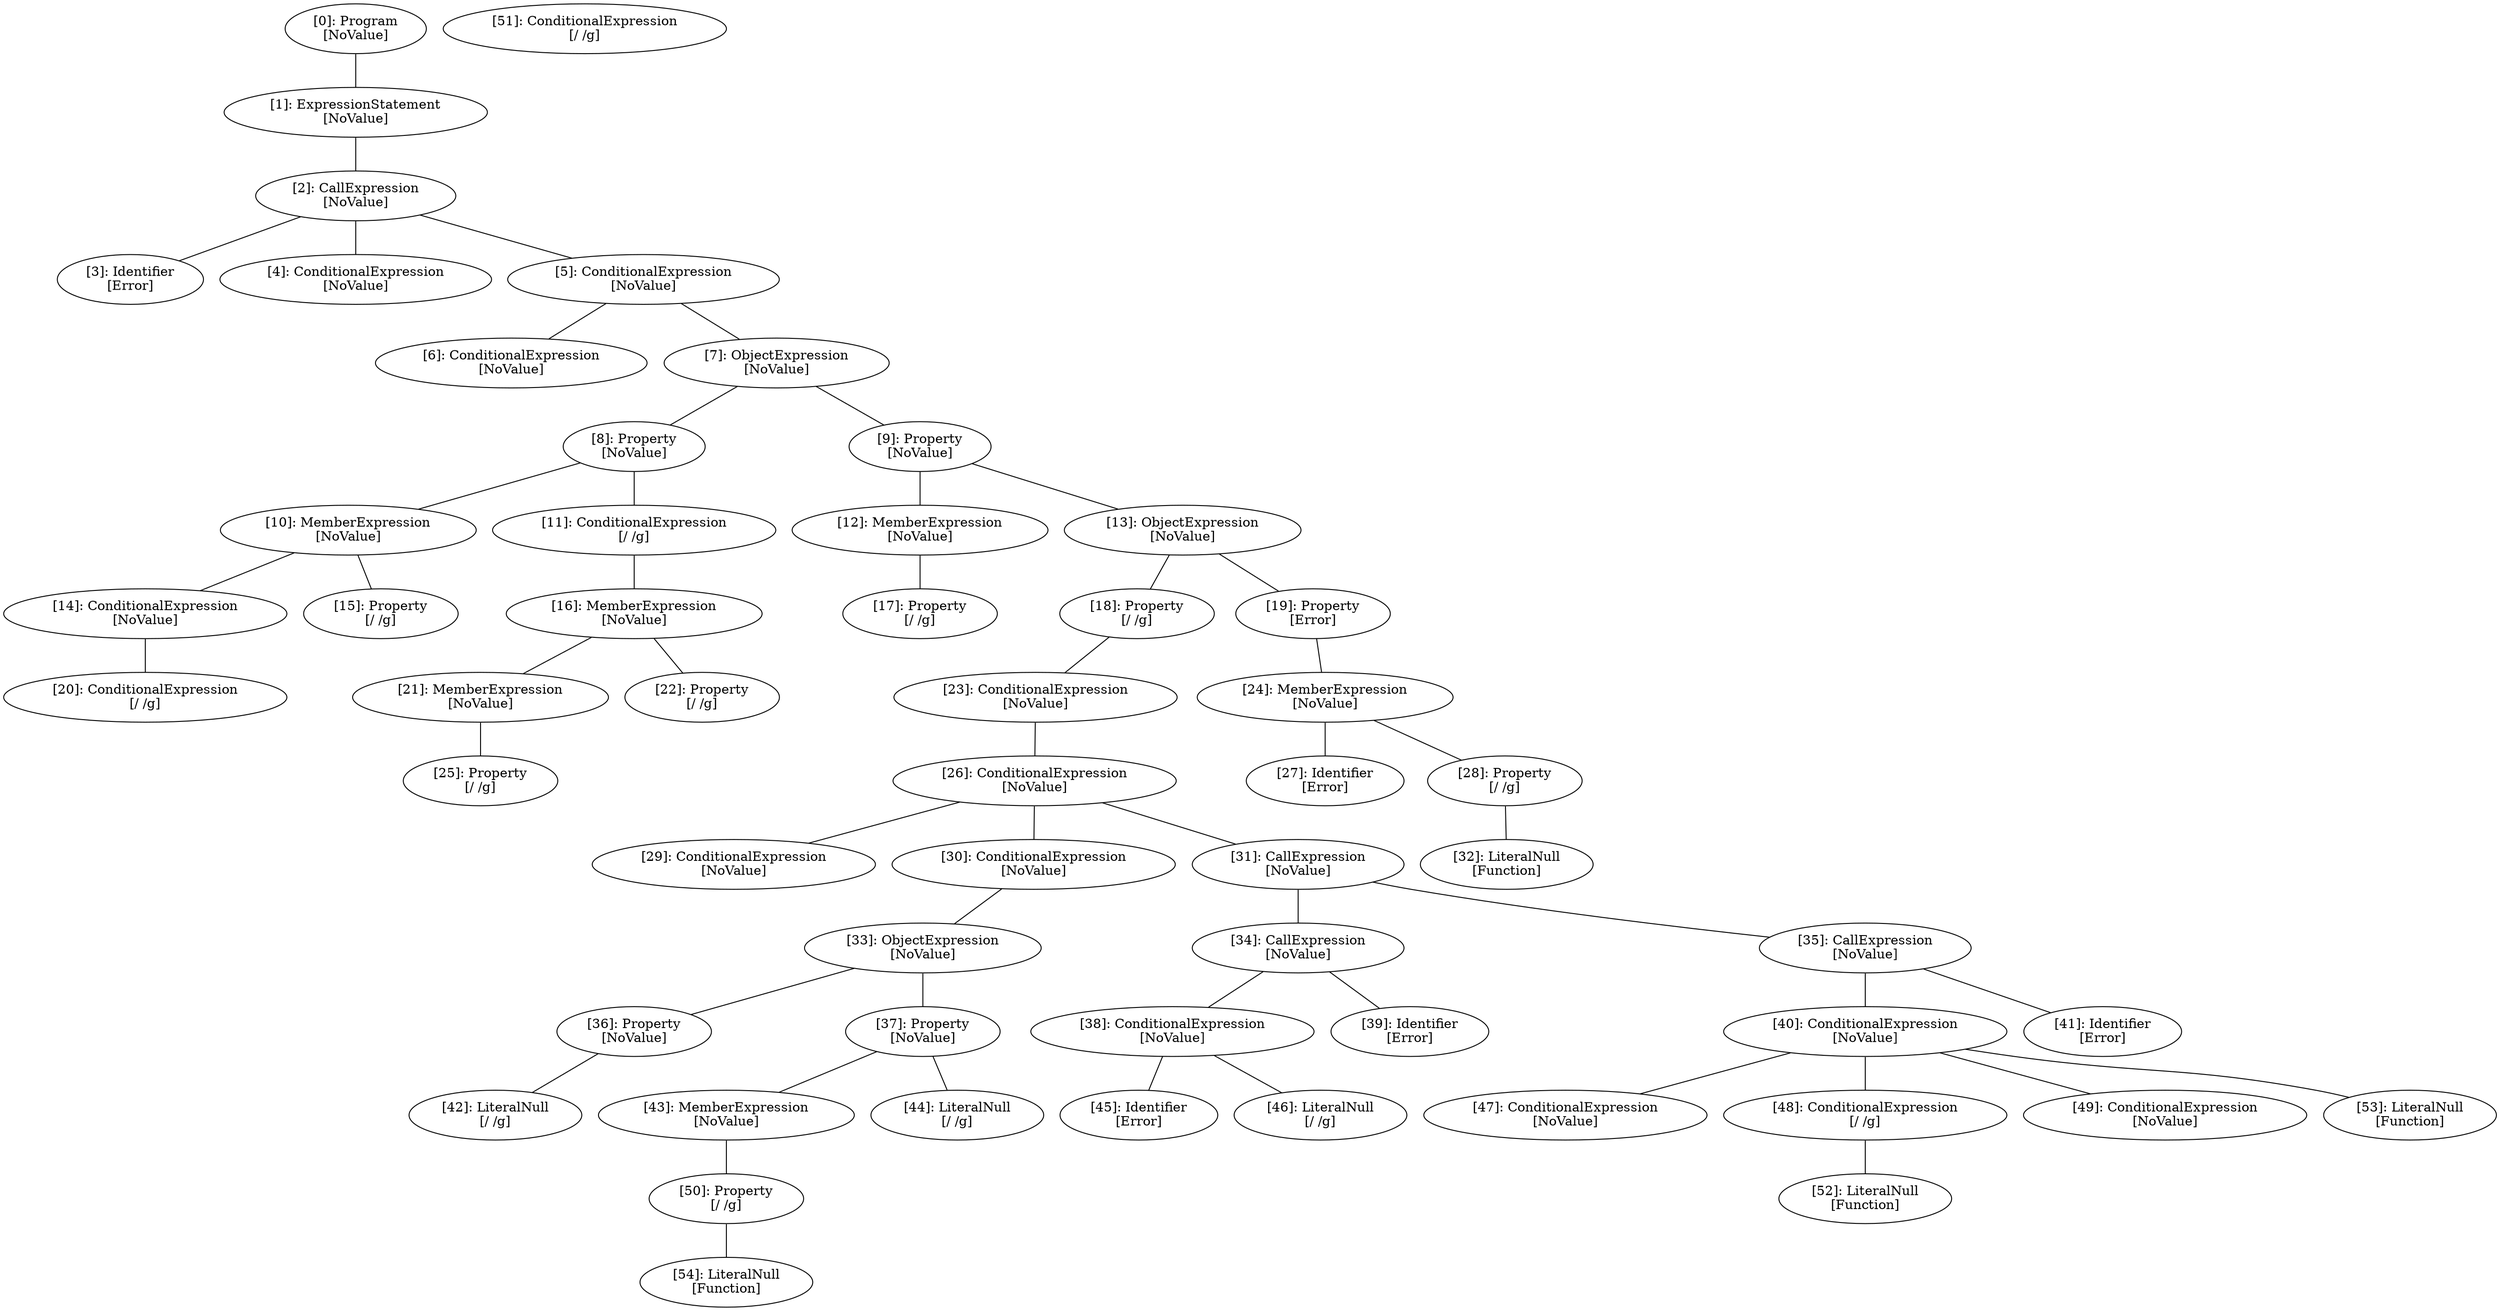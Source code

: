 // Result
graph {
	0 [label="[0]: Program
[NoValue]"]
	1 [label="[1]: ExpressionStatement
[NoValue]"]
	2 [label="[2]: CallExpression
[NoValue]"]
	3 [label="[3]: Identifier
[Error]"]
	4 [label="[4]: ConditionalExpression
[NoValue]"]
	5 [label="[5]: ConditionalExpression
[NoValue]"]
	6 [label="[6]: ConditionalExpression
[NoValue]"]
	7 [label="[7]: ObjectExpression
[NoValue]"]
	8 [label="[8]: Property
[NoValue]"]
	9 [label="[9]: Property
[NoValue]"]
	10 [label="[10]: MemberExpression
[NoValue]"]
	11 [label="[11]: ConditionalExpression
[/ /g]"]
	12 [label="[12]: MemberExpression
[NoValue]"]
	13 [label="[13]: ObjectExpression
[NoValue]"]
	14 [label="[14]: ConditionalExpression
[NoValue]"]
	15 [label="[15]: Property
[/ /g]"]
	16 [label="[16]: MemberExpression
[NoValue]"]
	17 [label="[17]: Property
[/ /g]"]
	18 [label="[18]: Property
[/ /g]"]
	19 [label="[19]: Property
[Error]"]
	20 [label="[20]: ConditionalExpression
[/ /g]"]
	21 [label="[21]: MemberExpression
[NoValue]"]
	22 [label="[22]: Property
[/ /g]"]
	23 [label="[23]: ConditionalExpression
[NoValue]"]
	24 [label="[24]: MemberExpression
[NoValue]"]
	25 [label="[25]: Property
[/ /g]"]
	26 [label="[26]: ConditionalExpression
[NoValue]"]
	27 [label="[27]: Identifier
[Error]"]
	28 [label="[28]: Property
[/ /g]"]
	29 [label="[29]: ConditionalExpression
[NoValue]"]
	30 [label="[30]: ConditionalExpression
[NoValue]"]
	31 [label="[31]: CallExpression
[NoValue]"]
	32 [label="[32]: LiteralNull
[Function]"]
	33 [label="[33]: ObjectExpression
[NoValue]"]
	34 [label="[34]: CallExpression
[NoValue]"]
	35 [label="[35]: CallExpression
[NoValue]"]
	36 [label="[36]: Property
[NoValue]"]
	37 [label="[37]: Property
[NoValue]"]
	38 [label="[38]: ConditionalExpression
[NoValue]"]
	39 [label="[39]: Identifier
[Error]"]
	40 [label="[40]: ConditionalExpression
[NoValue]"]
	41 [label="[41]: Identifier
[Error]"]
	42 [label="[42]: LiteralNull
[/ /g]"]
	43 [label="[43]: MemberExpression
[NoValue]"]
	44 [label="[44]: LiteralNull
[/ /g]"]
	45 [label="[45]: Identifier
[Error]"]
	46 [label="[46]: LiteralNull
[/ /g]"]
	47 [label="[47]: ConditionalExpression
[NoValue]"]
	48 [label="[48]: ConditionalExpression
[/ /g]"]
	49 [label="[49]: ConditionalExpression
[NoValue]"]
	50 [label="[50]: Property
[/ /g]"]
	51 [label="[51]: ConditionalExpression
[/ /g]"]
	52 [label="[52]: LiteralNull
[Function]"]
	53 [label="[53]: LiteralNull
[Function]"]
	54 [label="[54]: LiteralNull
[Function]"]
	0 -- 1
	1 -- 2
	2 -- 3
	2 -- 4
	2 -- 5
	5 -- 6
	5 -- 7
	7 -- 8
	7 -- 9
	8 -- 10
	8 -- 11
	9 -- 12
	9 -- 13
	10 -- 14
	10 -- 15
	11 -- 16
	12 -- 17
	13 -- 18
	13 -- 19
	14 -- 20
	16 -- 21
	16 -- 22
	18 -- 23
	19 -- 24
	21 -- 25
	23 -- 26
	24 -- 27
	24 -- 28
	26 -- 29
	26 -- 30
	26 -- 31
	28 -- 32
	30 -- 33
	31 -- 34
	31 -- 35
	33 -- 36
	33 -- 37
	34 -- 38
	34 -- 39
	35 -- 40
	35 -- 41
	36 -- 42
	37 -- 43
	37 -- 44
	38 -- 45
	38 -- 46
	40 -- 47
	40 -- 48
	40 -- 49
	40 -- 53
	43 -- 50
	48 -- 52
	50 -- 54
}
